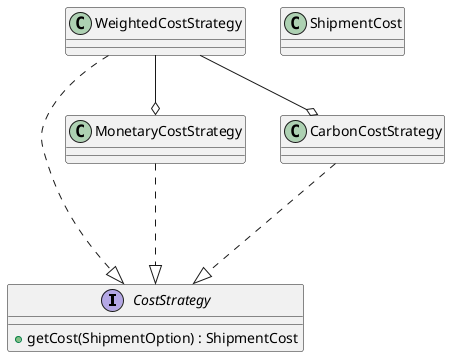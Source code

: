 @startuml

interface CostStrategy {
      + getCost(ShipmentOption) : ShipmentCost
}

class ShipmentCost

MonetaryCostStrategy ...|> CostStrategy

CarbonCostStrategy ...|> CostStrategy

WeightedCostStrategy ...|> CostStrategy

class MonetaryCostStrategy {

}

class CarbonCostStrategy {

}

class WeightedCostStrategy {

}

WeightedCostStrategy --o MonetaryCostStrategy
WeightedCostStrategy --o CarbonCostStrategy



@enduml